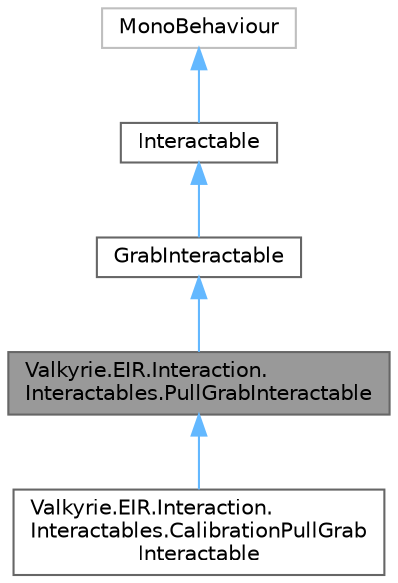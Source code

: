 digraph "Valkyrie.EIR.Interaction.Interactables.PullGrabInteractable"
{
 // LATEX_PDF_SIZE
  bgcolor="transparent";
  edge [fontname=Helvetica,fontsize=10,labelfontname=Helvetica,labelfontsize=10];
  node [fontname=Helvetica,fontsize=10,shape=box,height=0.2,width=0.4];
  Node1 [id="Node000001",label="Valkyrie.EIR.Interaction.\lInteractables.PullGrabInteractable",height=0.2,width=0.4,color="gray40", fillcolor="grey60", style="filled", fontcolor="black",tooltip="Resistance Grab Interactable: checks how much the resistance band is stretched and with how much forc..."];
  Node2 -> Node1 [id="edge1_Node000001_Node000002",dir="back",color="steelblue1",style="solid",tooltip=" "];
  Node2 [id="Node000002",label="GrabInteractable",height=0.2,width=0.4,color="gray40", fillcolor="white", style="filled",URL="$d9/da7/class_valkyrie_1_1_e_i_r_1_1_interaction_1_1_interactables_1_1_grab_interactable.html",tooltip="Checks if it is grabbed by the hand (the \"currently interacting body part\")"];
  Node3 -> Node2 [id="edge2_Node000002_Node000003",dir="back",color="steelblue1",style="solid",tooltip=" "];
  Node3 [id="Node000003",label="Interactable",height=0.2,width=0.4,color="gray40", fillcolor="white", style="filled",URL="$d2/dc4/class_valkyrie_1_1_e_i_r_1_1_interaction_1_1_interactable.html",tooltip="Valkyrie Interactable: interacts with the body part and calculates the intensity of interaction...."];
  Node4 -> Node3 [id="edge3_Node000003_Node000004",dir="back",color="steelblue1",style="solid",tooltip=" "];
  Node4 [id="Node000004",label="MonoBehaviour",height=0.2,width=0.4,color="grey75", fillcolor="white", style="filled",tooltip=" "];
  Node1 -> Node5 [id="edge4_Node000001_Node000005",dir="back",color="steelblue1",style="solid",tooltip=" "];
  Node5 [id="Node000005",label="Valkyrie.EIR.Interaction.\lInteractables.CalibrationPullGrab\lInteractable",height=0.2,width=0.4,color="gray40", fillcolor="white", style="filled",URL="$d4/d1b/class_valkyrie_1_1_e_i_r_1_1_interaction_1_1_interactables_1_1_calibration_pull_grab_interactable.html",tooltip="Calibration Resistance Grab Interactable: checks how much it is stretched and with which force...."];
}
